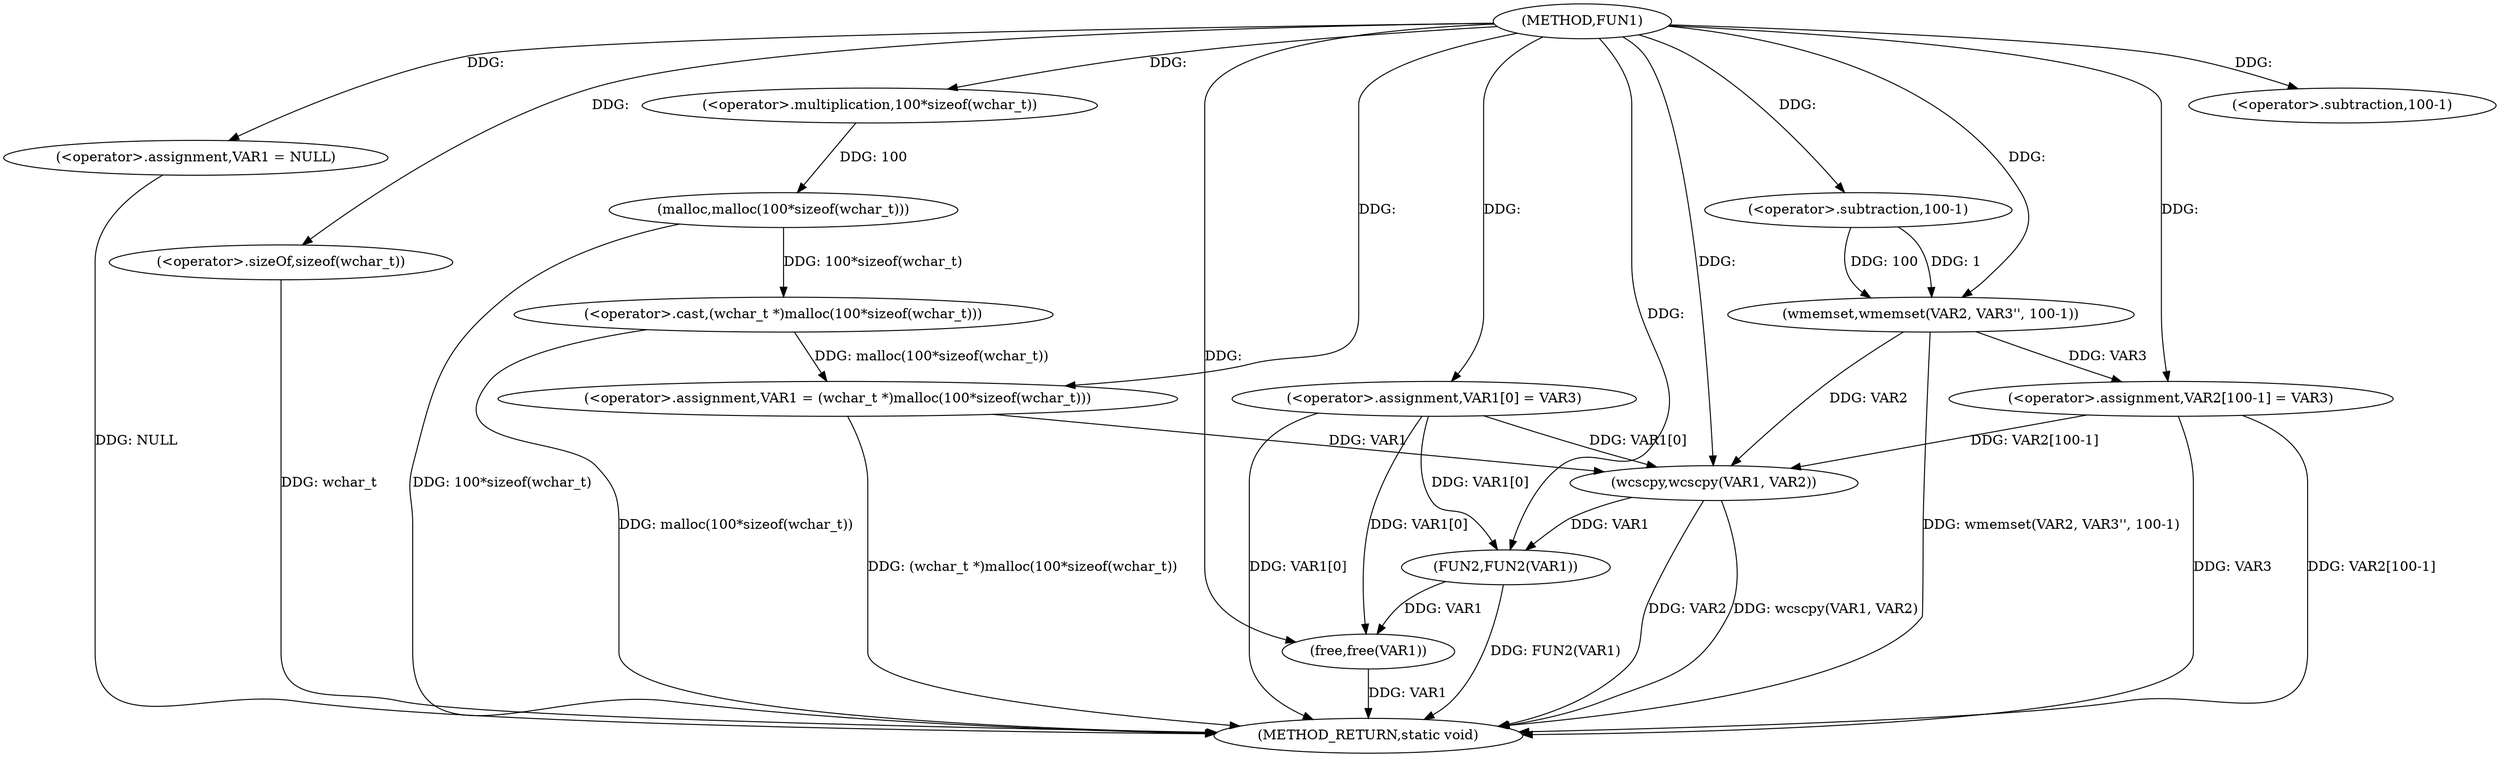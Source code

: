 digraph FUN1 {  
"1000100" [label = "(METHOD,FUN1)" ]
"1000144" [label = "(METHOD_RETURN,static void)" ]
"1000103" [label = "(<operator>.assignment,VAR1 = NULL)" ]
"1000108" [label = "(<operator>.assignment,VAR1 = (wchar_t *)malloc(100*sizeof(wchar_t)))" ]
"1000110" [label = "(<operator>.cast,(wchar_t *)malloc(100*sizeof(wchar_t)))" ]
"1000112" [label = "(malloc,malloc(100*sizeof(wchar_t)))" ]
"1000113" [label = "(<operator>.multiplication,100*sizeof(wchar_t))" ]
"1000115" [label = "(<operator>.sizeOf,sizeof(wchar_t))" ]
"1000117" [label = "(<operator>.assignment,VAR1[0] = VAR3)" ]
"1000124" [label = "(wmemset,wmemset(VAR2, VAR3'', 100-1))" ]
"1000127" [label = "(<operator>.subtraction,100-1)" ]
"1000130" [label = "(<operator>.assignment,VAR2[100-1] = VAR3)" ]
"1000133" [label = "(<operator>.subtraction,100-1)" ]
"1000137" [label = "(wcscpy,wcscpy(VAR1, VAR2))" ]
"1000140" [label = "(FUN2,FUN2(VAR1))" ]
"1000142" [label = "(free,free(VAR1))" ]
  "1000103" -> "1000144"  [ label = "DDG: NULL"] 
  "1000137" -> "1000144"  [ label = "DDG: VAR2"] 
  "1000140" -> "1000144"  [ label = "DDG: FUN2(VAR1)"] 
  "1000117" -> "1000144"  [ label = "DDG: VAR1[0]"] 
  "1000115" -> "1000144"  [ label = "DDG: wchar_t"] 
  "1000137" -> "1000144"  [ label = "DDG: wcscpy(VAR1, VAR2)"] 
  "1000110" -> "1000144"  [ label = "DDG: malloc(100*sizeof(wchar_t))"] 
  "1000112" -> "1000144"  [ label = "DDG: 100*sizeof(wchar_t)"] 
  "1000108" -> "1000144"  [ label = "DDG: (wchar_t *)malloc(100*sizeof(wchar_t))"] 
  "1000142" -> "1000144"  [ label = "DDG: VAR1"] 
  "1000130" -> "1000144"  [ label = "DDG: VAR3"] 
  "1000130" -> "1000144"  [ label = "DDG: VAR2[100-1]"] 
  "1000124" -> "1000144"  [ label = "DDG: wmemset(VAR2, VAR3'', 100-1)"] 
  "1000100" -> "1000103"  [ label = "DDG: "] 
  "1000110" -> "1000108"  [ label = "DDG: malloc(100*sizeof(wchar_t))"] 
  "1000100" -> "1000108"  [ label = "DDG: "] 
  "1000112" -> "1000110"  [ label = "DDG: 100*sizeof(wchar_t)"] 
  "1000113" -> "1000112"  [ label = "DDG: 100"] 
  "1000100" -> "1000113"  [ label = "DDG: "] 
  "1000100" -> "1000115"  [ label = "DDG: "] 
  "1000100" -> "1000117"  [ label = "DDG: "] 
  "1000100" -> "1000124"  [ label = "DDG: "] 
  "1000127" -> "1000124"  [ label = "DDG: 100"] 
  "1000127" -> "1000124"  [ label = "DDG: 1"] 
  "1000100" -> "1000127"  [ label = "DDG: "] 
  "1000124" -> "1000130"  [ label = "DDG: VAR3"] 
  "1000100" -> "1000130"  [ label = "DDG: "] 
  "1000100" -> "1000133"  [ label = "DDG: "] 
  "1000117" -> "1000137"  [ label = "DDG: VAR1[0]"] 
  "1000108" -> "1000137"  [ label = "DDG: VAR1"] 
  "1000100" -> "1000137"  [ label = "DDG: "] 
  "1000124" -> "1000137"  [ label = "DDG: VAR2"] 
  "1000130" -> "1000137"  [ label = "DDG: VAR2[100-1]"] 
  "1000117" -> "1000140"  [ label = "DDG: VAR1[0]"] 
  "1000137" -> "1000140"  [ label = "DDG: VAR1"] 
  "1000100" -> "1000140"  [ label = "DDG: "] 
  "1000140" -> "1000142"  [ label = "DDG: VAR1"] 
  "1000117" -> "1000142"  [ label = "DDG: VAR1[0]"] 
  "1000100" -> "1000142"  [ label = "DDG: "] 
}
